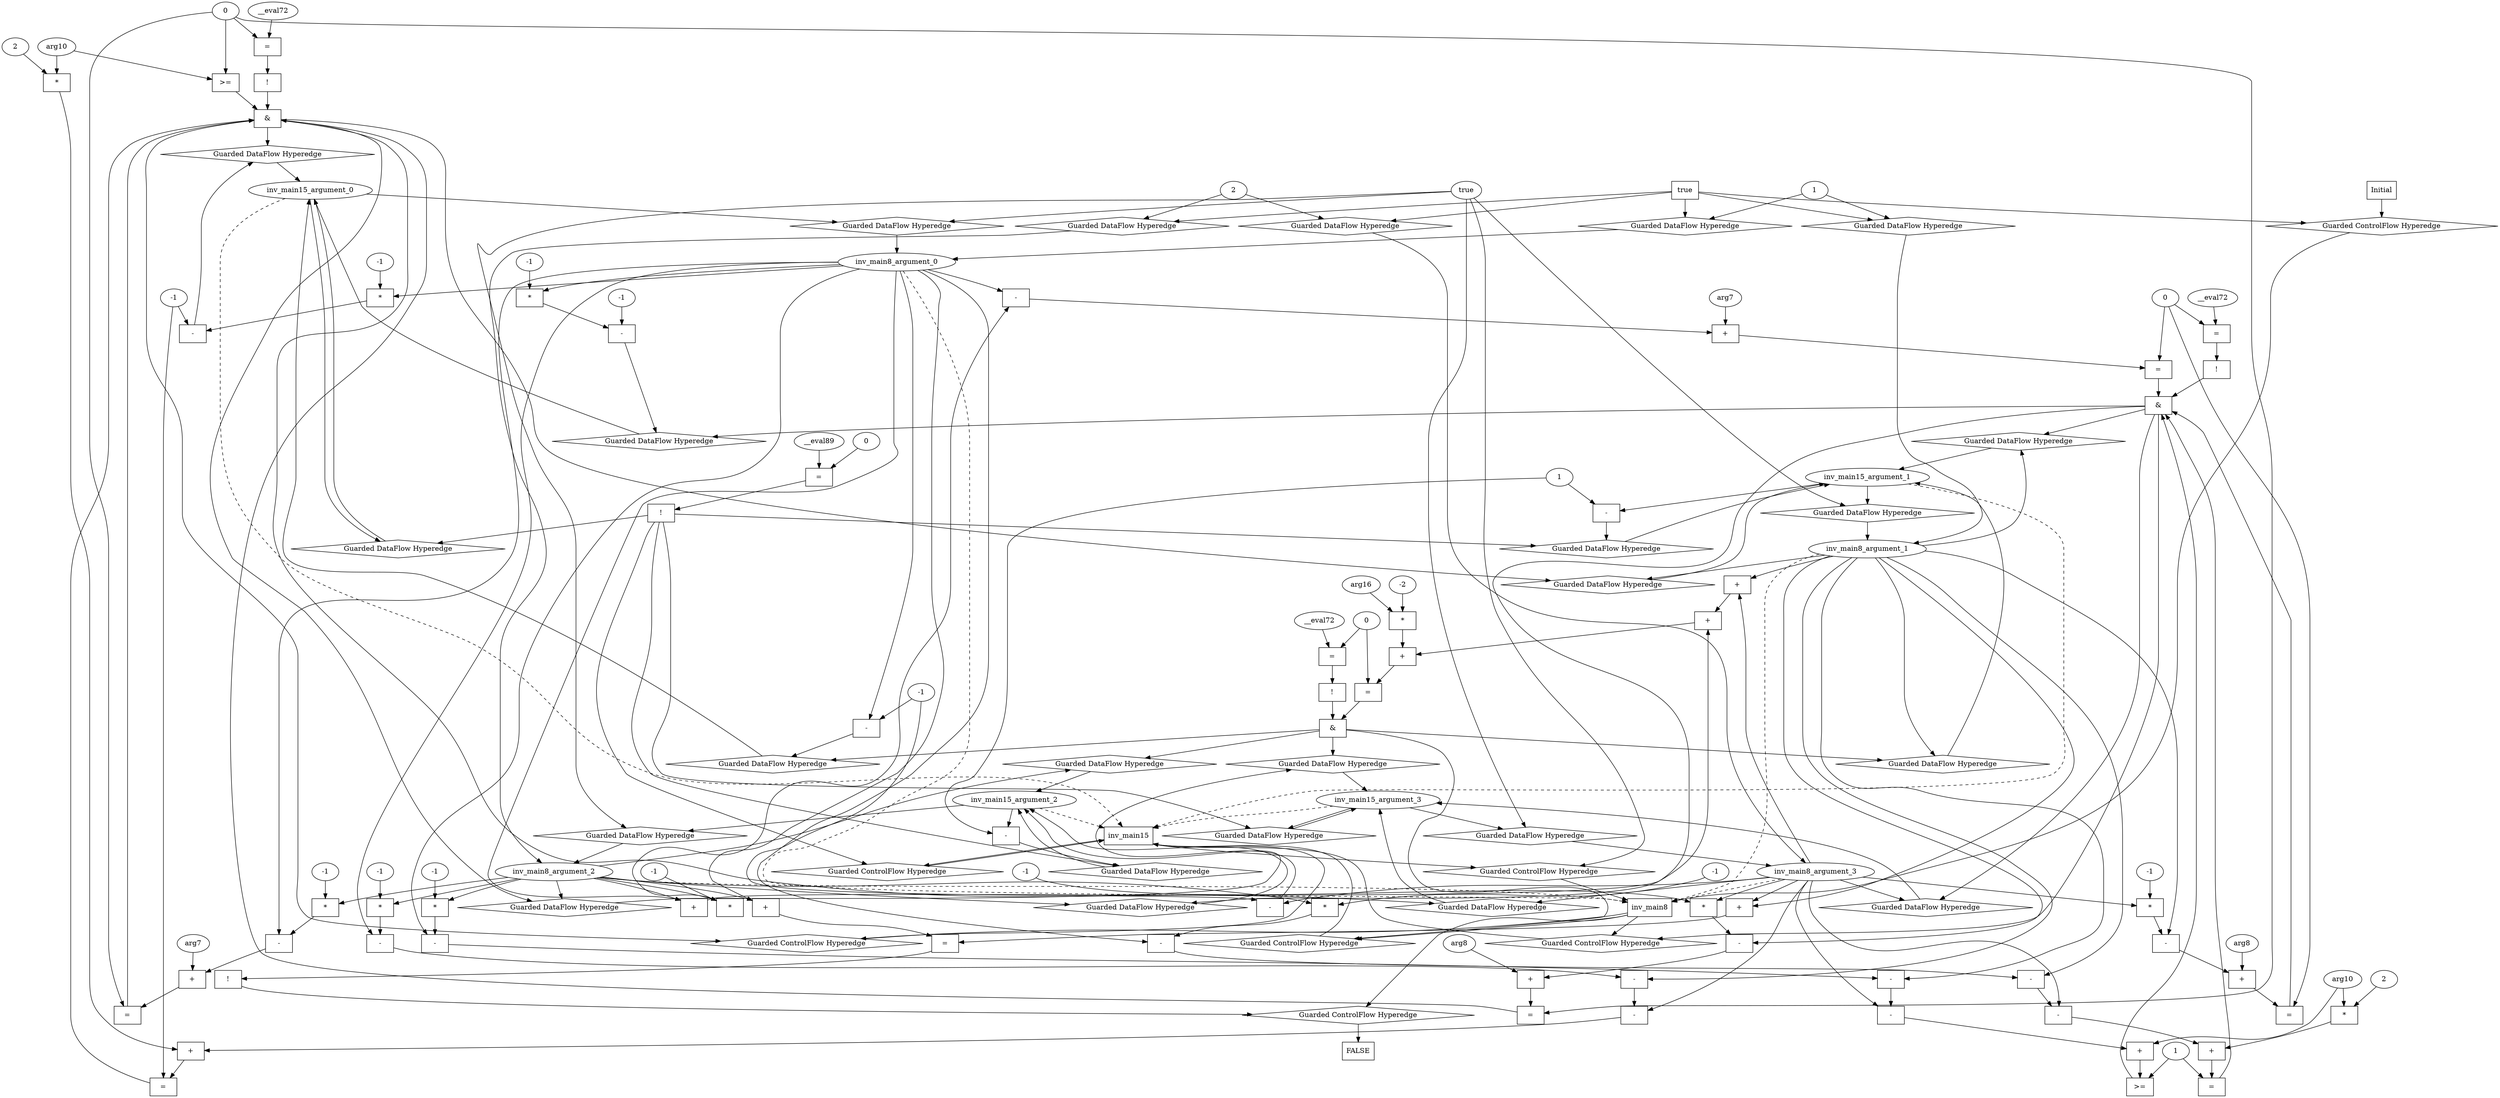 digraph dag {
inv_main15 [label="inv_main15" shape="rect"];
inv_main8 [label="inv_main8" shape="rect"];
FALSE [label="FALSE" shape="rect"];
Initial [label="Initial" shape="rect"];
ControlFowHyperEdge_0 [label="Guarded ControlFlow Hyperedge" shape="diamond"];
Initial -> ControlFowHyperEdge_0[label=""]
ControlFowHyperEdge_0 -> inv_main8[label=""]
ControlFowHyperEdge_1 [label="Guarded ControlFlow Hyperedge" shape="diamond"];
inv_main8 -> ControlFowHyperEdge_1[label=""]
ControlFowHyperEdge_1 -> inv_main15[label=""]
ControlFowHyperEdge_2 [label="Guarded ControlFlow Hyperedge" shape="diamond"];
inv_main8 -> ControlFowHyperEdge_2[label=""]
ControlFowHyperEdge_2 -> inv_main15[label=""]
ControlFowHyperEdge_3 [label="Guarded ControlFlow Hyperedge" shape="diamond"];
inv_main8 -> ControlFowHyperEdge_3[label=""]
ControlFowHyperEdge_3 -> inv_main15[label=""]
ControlFowHyperEdge_4 [label="Guarded ControlFlow Hyperedge" shape="diamond"];
inv_main15 -> ControlFowHyperEdge_4[label=""]
ControlFowHyperEdge_4 -> inv_main8[label=""]
ControlFowHyperEdge_5 [label="Guarded ControlFlow Hyperedge" shape="diamond"];
inv_main15 -> ControlFowHyperEdge_5[label=""]
ControlFowHyperEdge_5 -> inv_main15[label=""]
ControlFowHyperEdge_6 [label="Guarded ControlFlow Hyperedge" shape="diamond"];
inv_main8 -> ControlFowHyperEdge_6[label=""]
ControlFowHyperEdge_6 -> FALSE[label=""]
inv_main8_argument_0 [label="inv_main8_argument_0" shape="oval"];
inv_main8_argument_0 -> inv_main8[label="" style="dashed"]
inv_main8_argument_1 [label="inv_main8_argument_1" shape="oval"];
inv_main8_argument_1 -> inv_main8[label="" style="dashed"]
inv_main8_argument_2 [label="inv_main8_argument_2" shape="oval"];
inv_main8_argument_2 -> inv_main8[label="" style="dashed"]
inv_main8_argument_3 [label="inv_main8_argument_3" shape="oval"];
inv_main8_argument_3 -> inv_main8[label="" style="dashed"]
inv_main15_argument_0 [label="inv_main15_argument_0" shape="oval"];
inv_main15_argument_0 -> inv_main15[label="" style="dashed"]
inv_main15_argument_1 [label="inv_main15_argument_1" shape="oval"];
inv_main15_argument_1 -> inv_main15[label="" style="dashed"]
inv_main15_argument_2 [label="inv_main15_argument_2" shape="oval"];
inv_main15_argument_2 -> inv_main15[label="" style="dashed"]
inv_main15_argument_3 [label="inv_main15_argument_3" shape="oval"];
inv_main15_argument_3 -> inv_main15[label="" style="dashed"]

true_0 [label="true" shape="rect"];
true_0->ControlFowHyperEdge_0 [label=""];
xxxinv_main8___Initial_0xxxdataFlow_0_node_0 [label="1"];

xxxinv_main8___Initial_0xxxdataFlow_0_node_0->DataFowHyperEdge_0_inv_main8_argument_0 [label=""];

xxxinv_main8___Initial_0xxxdataFlow_0_node_0->DataFowHyperEdge_0_inv_main8_argument_1 [label=""];
xxxinv_main8___Initial_0xxxdataFlow2_node_0 [label="2"];

xxxinv_main8___Initial_0xxxdataFlow2_node_0->DataFowHyperEdge_0_inv_main8_argument_2 [label=""];

xxxinv_main8___Initial_0xxxdataFlow2_node_0->DataFowHyperEdge_0_inv_main8_argument_3 [label=""];
xxxinv_main15___inv_main8_1xxx_and [label="&" shape="rect"];
xxxinv_main15___inv_main8_1xxxguard3_node_0 [label="=" shape="rect"];
xxxinv_main15___inv_main8_1xxxguard3_node_1 [label="+" shape="rect"];
xxxinv_main15___inv_main8_1xxxguard3_node_2 [label="arg7"];
xxxinv_main15___inv_main8_1xxxguard3_node_3 [label="-" shape="rect"];
xxxinv_main15___inv_main8_1xxxguard3_node_4 [label="*" shape="rect"];
xxxinv_main15___inv_main8_1xxxguard3_node_5 [label="-1"];
xxxinv_main15___inv_main8_1xxxguard3_node_1->xxxinv_main15___inv_main8_1xxxguard3_node_0
xxxinv_main15___inv_main8_1xxxguard_0_node_2->xxxinv_main15___inv_main8_1xxxguard3_node_0
xxxinv_main15___inv_main8_1xxxguard3_node_2->xxxinv_main15___inv_main8_1xxxguard3_node_1
xxxinv_main15___inv_main8_1xxxguard3_node_3->xxxinv_main15___inv_main8_1xxxguard3_node_1
xxxinv_main15___inv_main8_1xxxguard3_node_4->xxxinv_main15___inv_main8_1xxxguard3_node_3
inv_main8_argument_0->xxxinv_main15___inv_main8_1xxxguard3_node_3
xxxinv_main15___inv_main8_1xxxguard3_node_5->xxxinv_main15___inv_main8_1xxxguard3_node_4
inv_main8_argument_2->xxxinv_main15___inv_main8_1xxxguard3_node_4

xxxinv_main15___inv_main8_1xxxguard3_node_0->xxxinv_main15___inv_main8_1xxx_and [label=""];
xxxinv_main15___inv_main8_1xxxguard2_node_0 [label="=" shape="rect"];
xxxinv_main15___inv_main8_1xxxguard2_node_1 [label="+" shape="rect"];
xxxinv_main15___inv_main8_1xxxguard2_node_2 [label="arg8"];
xxxinv_main15___inv_main8_1xxxguard2_node_3 [label="-" shape="rect"];
xxxinv_main15___inv_main8_1xxxguard2_node_4 [label="*" shape="rect"];
xxxinv_main15___inv_main8_1xxxguard2_node_5 [label="-1"];
xxxinv_main15___inv_main8_1xxxguard2_node_1->xxxinv_main15___inv_main8_1xxxguard2_node_0
xxxinv_main15___inv_main8_1xxxguard_0_node_2->xxxinv_main15___inv_main8_1xxxguard2_node_0
xxxinv_main15___inv_main8_1xxxguard2_node_2->xxxinv_main15___inv_main8_1xxxguard2_node_1
xxxinv_main15___inv_main8_1xxxguard2_node_3->xxxinv_main15___inv_main8_1xxxguard2_node_1
xxxinv_main15___inv_main8_1xxxguard2_node_4->xxxinv_main15___inv_main8_1xxxguard2_node_3
inv_main8_argument_1->xxxinv_main15___inv_main8_1xxxguard2_node_3
xxxinv_main15___inv_main8_1xxxguard2_node_5->xxxinv_main15___inv_main8_1xxxguard2_node_4
inv_main8_argument_3->xxxinv_main15___inv_main8_1xxxguard2_node_4

xxxinv_main15___inv_main8_1xxxguard2_node_0->xxxinv_main15___inv_main8_1xxx_and [label=""];
xxxinv_main15___inv_main8_1xxxguard4_node_0 [label="=" shape="rect"];
xxxinv_main15___inv_main8_1xxxguard4_node_1 [label="+" shape="rect"];
xxxinv_main15___inv_main8_1xxxguard4_node_2 [label="*" shape="rect"];
xxxinv_main15___inv_main8_1xxxguard4_node_3 [label="2"];
xxxinv_main15___inv_main8_1xxxguard4_node_5 [label="-" shape="rect"];
xxxinv_main15___inv_main8_1xxxguard4_node_6 [label="-" shape="rect"];
xxxinv_main15___inv_main8_1xxxguard4_node_7 [label="-" shape="rect"];
xxxinv_main15___inv_main8_1xxxguard4_node_8 [label="*" shape="rect"];
xxxinv_main15___inv_main8_1xxxguard4_node_9 [label="-1"];
xxxinv_main15___inv_main8_1xxxguard4_node_1->xxxinv_main15___inv_main8_1xxxguard4_node_0
xxxinv_main15___inv_main8_1xxxdataFlow_0_node_1->xxxinv_main15___inv_main8_1xxxguard4_node_0
xxxinv_main15___inv_main8_1xxxguard4_node_2->xxxinv_main15___inv_main8_1xxxguard4_node_1
xxxinv_main15___inv_main8_1xxxguard4_node_5->xxxinv_main15___inv_main8_1xxxguard4_node_1
xxxinv_main15___inv_main8_1xxxguard4_node_3->xxxinv_main15___inv_main8_1xxxguard4_node_2
xxxinv_main15___inv_main8_1xxxguard_0_node_1->xxxinv_main15___inv_main8_1xxxguard4_node_2
xxxinv_main15___inv_main8_1xxxguard4_node_6->xxxinv_main15___inv_main8_1xxxguard4_node_5
inv_main8_argument_3->xxxinv_main15___inv_main8_1xxxguard4_node_5
xxxinv_main15___inv_main8_1xxxguard4_node_7->xxxinv_main15___inv_main8_1xxxguard4_node_6
inv_main8_argument_1->xxxinv_main15___inv_main8_1xxxguard4_node_6
xxxinv_main15___inv_main8_1xxxguard4_node_8->xxxinv_main15___inv_main8_1xxxguard4_node_7
inv_main8_argument_0->xxxinv_main15___inv_main8_1xxxguard4_node_7
xxxinv_main15___inv_main8_1xxxguard4_node_9->xxxinv_main15___inv_main8_1xxxguard4_node_8
inv_main8_argument_2->xxxinv_main15___inv_main8_1xxxguard4_node_8

xxxinv_main15___inv_main8_1xxxguard4_node_0->xxxinv_main15___inv_main8_1xxx_and [label=""];
xxxinv_main15___inv_main8_1xxxguard_0_node_0 [label=">=" shape="rect"];
xxxinv_main15___inv_main8_1xxxguard_0_node_1 [label="arg10"];
xxxinv_main15___inv_main8_1xxxguard_0_node_2 [label="0"];
xxxinv_main15___inv_main8_1xxxguard_0_node_1->xxxinv_main15___inv_main8_1xxxguard_0_node_0
xxxinv_main15___inv_main8_1xxxguard_0_node_2->xxxinv_main15___inv_main8_1xxxguard_0_node_0

xxxinv_main15___inv_main8_1xxxguard_0_node_0->xxxinv_main15___inv_main8_1xxx_and [label=""];
xxxinv_main15___inv_main8_1xxxguard1_node_0 [label="!" shape="rect"];
xxxinv_main15___inv_main8_1xxxguard1_node_1 [label="=" shape="rect"];
xxxinv_main15___inv_main8_1xxxguard1_node_2 [label="__eval72"];
xxxinv_main15___inv_main8_1xxxguard1_node_1->xxxinv_main15___inv_main8_1xxxguard1_node_0
xxxinv_main15___inv_main8_1xxxguard1_node_2->xxxinv_main15___inv_main8_1xxxguard1_node_1
xxxinv_main15___inv_main8_1xxxguard_0_node_2->xxxinv_main15___inv_main8_1xxxguard1_node_1

xxxinv_main15___inv_main8_1xxxguard1_node_0->xxxinv_main15___inv_main8_1xxx_and [label=""];
xxxinv_main15___inv_main8_1xxx_and->ControlFowHyperEdge_1 [label=""];
xxxinv_main15___inv_main8_1xxxdataFlow_0_node_0 [label="-" shape="rect"];
xxxinv_main15___inv_main8_1xxxdataFlow_0_node_1 [label="-1"];
xxxinv_main15___inv_main8_1xxxdataFlow_0_node_2 [label="*" shape="rect"];
xxxinv_main15___inv_main8_1xxxdataFlow_0_node_3 [label="-1"];
xxxinv_main15___inv_main8_1xxxdataFlow_0_node_1->xxxinv_main15___inv_main8_1xxxdataFlow_0_node_0
xxxinv_main15___inv_main8_1xxxdataFlow_0_node_2->xxxinv_main15___inv_main8_1xxxdataFlow_0_node_0
inv_main8_argument_0->xxxinv_main15___inv_main8_1xxxdataFlow_0_node_2
xxxinv_main15___inv_main8_1xxxdataFlow_0_node_3->xxxinv_main15___inv_main8_1xxxdataFlow_0_node_2

xxxinv_main15___inv_main8_1xxxdataFlow_0_node_0->DataFowHyperEdge_1_inv_main15_argument_0 [label=""];
xxxinv_main15___inv_main8_2xxx_and [label="&" shape="rect"];
xxxinv_main15___inv_main8_2xxxguard1_node_0 [label="!" shape="rect"];
xxxinv_main15___inv_main8_2xxxguard1_node_1 [label="=" shape="rect"];
xxxinv_main15___inv_main8_2xxxguard1_node_2 [label="__eval72"];
xxxinv_main15___inv_main8_2xxxguard1_node_3 [label="0"];
xxxinv_main15___inv_main8_2xxxguard1_node_1->xxxinv_main15___inv_main8_2xxxguard1_node_0
xxxinv_main15___inv_main8_2xxxguard1_node_2->xxxinv_main15___inv_main8_2xxxguard1_node_1
xxxinv_main15___inv_main8_2xxxguard1_node_3->xxxinv_main15___inv_main8_2xxxguard1_node_1

xxxinv_main15___inv_main8_2xxxguard1_node_0->xxxinv_main15___inv_main8_2xxx_and [label=""];
xxxinv_main15___inv_main8_2xxxguard3_node_0 [label="=" shape="rect"];
xxxinv_main15___inv_main8_2xxxguard3_node_1 [label="+" shape="rect"];
xxxinv_main15___inv_main8_2xxxguard3_node_2 [label="arg7"];
xxxinv_main15___inv_main8_2xxxguard3_node_3 [label="-" shape="rect"];
xxxinv_main15___inv_main8_2xxxguard3_node_4 [label="*" shape="rect"];
xxxinv_main15___inv_main8_2xxxguard3_node_5 [label="-1"];
xxxinv_main15___inv_main8_2xxxguard3_node_1->xxxinv_main15___inv_main8_2xxxguard3_node_0
xxxinv_main15___inv_main8_2xxxguard1_node_3->xxxinv_main15___inv_main8_2xxxguard3_node_0
xxxinv_main15___inv_main8_2xxxguard3_node_2->xxxinv_main15___inv_main8_2xxxguard3_node_1
xxxinv_main15___inv_main8_2xxxguard3_node_3->xxxinv_main15___inv_main8_2xxxguard3_node_1
xxxinv_main15___inv_main8_2xxxguard3_node_4->xxxinv_main15___inv_main8_2xxxguard3_node_3
inv_main8_argument_0->xxxinv_main15___inv_main8_2xxxguard3_node_3
xxxinv_main15___inv_main8_2xxxguard3_node_5->xxxinv_main15___inv_main8_2xxxguard3_node_4
inv_main8_argument_2->xxxinv_main15___inv_main8_2xxxguard3_node_4

xxxinv_main15___inv_main8_2xxxguard3_node_0->xxxinv_main15___inv_main8_2xxx_and [label=""];
xxxinv_main15___inv_main8_2xxxguard_0_node_0 [label=">=" shape="rect"];
xxxinv_main15___inv_main8_2xxxguard_0_node_1 [label="+" shape="rect"];
xxxinv_main15___inv_main8_2xxxguard_0_node_2 [label="arg10"];
xxxinv_main15___inv_main8_2xxxguard_0_node_3 [label="-" shape="rect"];
xxxinv_main15___inv_main8_2xxxguard_0_node_4 [label="-" shape="rect"];
xxxinv_main15___inv_main8_2xxxguard_0_node_5 [label="-" shape="rect"];
xxxinv_main15___inv_main8_2xxxguard_0_node_6 [label="*" shape="rect"];
xxxinv_main15___inv_main8_2xxxguard_0_node_7 [label="-1"];
xxxinv_main15___inv_main8_2xxxguard_0_node_12 [label="1"];
xxxinv_main15___inv_main8_2xxxguard_0_node_1->xxxinv_main15___inv_main8_2xxxguard_0_node_0
xxxinv_main15___inv_main8_2xxxguard_0_node_12->xxxinv_main15___inv_main8_2xxxguard_0_node_0
xxxinv_main15___inv_main8_2xxxguard_0_node_2->xxxinv_main15___inv_main8_2xxxguard_0_node_1
xxxinv_main15___inv_main8_2xxxguard_0_node_3->xxxinv_main15___inv_main8_2xxxguard_0_node_1
xxxinv_main15___inv_main8_2xxxguard_0_node_4->xxxinv_main15___inv_main8_2xxxguard_0_node_3
inv_main8_argument_3->xxxinv_main15___inv_main8_2xxxguard_0_node_3
xxxinv_main15___inv_main8_2xxxguard_0_node_5->xxxinv_main15___inv_main8_2xxxguard_0_node_4
inv_main8_argument_1->xxxinv_main15___inv_main8_2xxxguard_0_node_4
xxxinv_main15___inv_main8_2xxxguard_0_node_6->xxxinv_main15___inv_main8_2xxxguard_0_node_5
inv_main8_argument_0->xxxinv_main15___inv_main8_2xxxguard_0_node_5
xxxinv_main15___inv_main8_2xxxguard_0_node_7->xxxinv_main15___inv_main8_2xxxguard_0_node_6
inv_main8_argument_2->xxxinv_main15___inv_main8_2xxxguard_0_node_6

xxxinv_main15___inv_main8_2xxxguard_0_node_0->xxxinv_main15___inv_main8_2xxx_and [label=""];
xxxinv_main15___inv_main8_2xxxguard2_node_0 [label="=" shape="rect"];
xxxinv_main15___inv_main8_2xxxguard2_node_1 [label="+" shape="rect"];
xxxinv_main15___inv_main8_2xxxguard2_node_2 [label="arg8"];
xxxinv_main15___inv_main8_2xxxguard2_node_3 [label="-" shape="rect"];
xxxinv_main15___inv_main8_2xxxguard2_node_4 [label="*" shape="rect"];
xxxinv_main15___inv_main8_2xxxguard2_node_5 [label="-1"];
xxxinv_main15___inv_main8_2xxxguard2_node_1->xxxinv_main15___inv_main8_2xxxguard2_node_0
xxxinv_main15___inv_main8_2xxxguard1_node_3->xxxinv_main15___inv_main8_2xxxguard2_node_0
xxxinv_main15___inv_main8_2xxxguard2_node_2->xxxinv_main15___inv_main8_2xxxguard2_node_1
xxxinv_main15___inv_main8_2xxxguard2_node_3->xxxinv_main15___inv_main8_2xxxguard2_node_1
xxxinv_main15___inv_main8_2xxxguard2_node_4->xxxinv_main15___inv_main8_2xxxguard2_node_3
inv_main8_argument_1->xxxinv_main15___inv_main8_2xxxguard2_node_3
xxxinv_main15___inv_main8_2xxxguard2_node_5->xxxinv_main15___inv_main8_2xxxguard2_node_4
inv_main8_argument_3->xxxinv_main15___inv_main8_2xxxguard2_node_4

xxxinv_main15___inv_main8_2xxxguard2_node_0->xxxinv_main15___inv_main8_2xxx_and [label=""];
xxxinv_main15___inv_main8_2xxxguard4_node_0 [label="=" shape="rect"];
xxxinv_main15___inv_main8_2xxxguard4_node_1 [label="+" shape="rect"];
xxxinv_main15___inv_main8_2xxxguard4_node_2 [label="*" shape="rect"];
xxxinv_main15___inv_main8_2xxxguard4_node_3 [label="2"];
xxxinv_main15___inv_main8_2xxxguard4_node_5 [label="-" shape="rect"];
xxxinv_main15___inv_main8_2xxxguard4_node_6 [label="-" shape="rect"];
xxxinv_main15___inv_main8_2xxxguard4_node_7 [label="-" shape="rect"];
xxxinv_main15___inv_main8_2xxxguard4_node_8 [label="*" shape="rect"];
xxxinv_main15___inv_main8_2xxxguard4_node_9 [label="-1"];
xxxinv_main15___inv_main8_2xxxguard4_node_1->xxxinv_main15___inv_main8_2xxxguard4_node_0
xxxinv_main15___inv_main8_2xxxguard_0_node_12->xxxinv_main15___inv_main8_2xxxguard4_node_0
xxxinv_main15___inv_main8_2xxxguard4_node_2->xxxinv_main15___inv_main8_2xxxguard4_node_1
xxxinv_main15___inv_main8_2xxxguard4_node_5->xxxinv_main15___inv_main8_2xxxguard4_node_1
xxxinv_main15___inv_main8_2xxxguard4_node_3->xxxinv_main15___inv_main8_2xxxguard4_node_2
xxxinv_main15___inv_main8_2xxxguard_0_node_2->xxxinv_main15___inv_main8_2xxxguard4_node_2
xxxinv_main15___inv_main8_2xxxguard4_node_6->xxxinv_main15___inv_main8_2xxxguard4_node_5
inv_main8_argument_3->xxxinv_main15___inv_main8_2xxxguard4_node_5
xxxinv_main15___inv_main8_2xxxguard4_node_7->xxxinv_main15___inv_main8_2xxxguard4_node_6
inv_main8_argument_1->xxxinv_main15___inv_main8_2xxxguard4_node_6
xxxinv_main15___inv_main8_2xxxguard4_node_8->xxxinv_main15___inv_main8_2xxxguard4_node_7
inv_main8_argument_0->xxxinv_main15___inv_main8_2xxxguard4_node_7
xxxinv_main15___inv_main8_2xxxguard4_node_9->xxxinv_main15___inv_main8_2xxxguard4_node_8
inv_main8_argument_2->xxxinv_main15___inv_main8_2xxxguard4_node_8

xxxinv_main15___inv_main8_2xxxguard4_node_0->xxxinv_main15___inv_main8_2xxx_and [label=""];
xxxinv_main15___inv_main8_2xxx_and->ControlFowHyperEdge_2 [label=""];
xxxinv_main15___inv_main8_2xxxdataFlow_0_node_0 [label="-" shape="rect"];
xxxinv_main15___inv_main8_2xxxdataFlow_0_node_1 [label="-1"];
xxxinv_main15___inv_main8_2xxxdataFlow_0_node_2 [label="*" shape="rect"];
xxxinv_main15___inv_main8_2xxxdataFlow_0_node_3 [label="-1"];
xxxinv_main15___inv_main8_2xxxdataFlow_0_node_1->xxxinv_main15___inv_main8_2xxxdataFlow_0_node_0
xxxinv_main15___inv_main8_2xxxdataFlow_0_node_2->xxxinv_main15___inv_main8_2xxxdataFlow_0_node_0
inv_main8_argument_0->xxxinv_main15___inv_main8_2xxxdataFlow_0_node_2
xxxinv_main15___inv_main8_2xxxdataFlow_0_node_3->xxxinv_main15___inv_main8_2xxxdataFlow_0_node_2

xxxinv_main15___inv_main8_2xxxdataFlow_0_node_0->DataFowHyperEdge_2_inv_main15_argument_0 [label=""];
xxxinv_main15___inv_main8_3xxx_and [label="&" shape="rect"];
xxxinv_main15___inv_main8_3xxxguard_0_node_0 [label="=" shape="rect"];
xxxinv_main15___inv_main8_3xxxguard_0_node_1 [label="+" shape="rect"];
xxxinv_main15___inv_main8_3xxxguard_0_node_2 [label="+" shape="rect"];
xxxinv_main15___inv_main8_3xxxguard_0_node_3 [label="+" shape="rect"];
xxxinv_main15___inv_main8_3xxxguard_0_node_6 [label="+" shape="rect"];
xxxinv_main15___inv_main8_3xxxguard_0_node_9 [label="*" shape="rect"];
xxxinv_main15___inv_main8_3xxxguard_0_node_10 [label="-2"];
xxxinv_main15___inv_main8_3xxxguard_0_node_11 [label="arg16"];
xxxinv_main15___inv_main8_3xxxguard_0_node_12 [label="0"];
xxxinv_main15___inv_main8_3xxxguard_0_node_1->xxxinv_main15___inv_main8_3xxxguard_0_node_0
xxxinv_main15___inv_main8_3xxxguard_0_node_12->xxxinv_main15___inv_main8_3xxxguard_0_node_0
xxxinv_main15___inv_main8_3xxxguard_0_node_2->xxxinv_main15___inv_main8_3xxxguard_0_node_1
xxxinv_main15___inv_main8_3xxxguard_0_node_9->xxxinv_main15___inv_main8_3xxxguard_0_node_1
xxxinv_main15___inv_main8_3xxxguard_0_node_3->xxxinv_main15___inv_main8_3xxxguard_0_node_2
xxxinv_main15___inv_main8_3xxxguard_0_node_6->xxxinv_main15___inv_main8_3xxxguard_0_node_2
inv_main8_argument_0->xxxinv_main15___inv_main8_3xxxguard_0_node_3
inv_main8_argument_2->xxxinv_main15___inv_main8_3xxxguard_0_node_3
inv_main8_argument_1->xxxinv_main15___inv_main8_3xxxguard_0_node_6
inv_main8_argument_3->xxxinv_main15___inv_main8_3xxxguard_0_node_6
xxxinv_main15___inv_main8_3xxxguard_0_node_11->xxxinv_main15___inv_main8_3xxxguard_0_node_9
xxxinv_main15___inv_main8_3xxxguard_0_node_10->xxxinv_main15___inv_main8_3xxxguard_0_node_9

xxxinv_main15___inv_main8_3xxxguard_0_node_0->xxxinv_main15___inv_main8_3xxx_and [label=""];
xxxinv_main15___inv_main8_3xxxguard1_node_0 [label="!" shape="rect"];
xxxinv_main15___inv_main8_3xxxguard1_node_1 [label="=" shape="rect"];
xxxinv_main15___inv_main8_3xxxguard1_node_2 [label="__eval72"];
xxxinv_main15___inv_main8_3xxxguard1_node_1->xxxinv_main15___inv_main8_3xxxguard1_node_0
xxxinv_main15___inv_main8_3xxxguard1_node_2->xxxinv_main15___inv_main8_3xxxguard1_node_1
xxxinv_main15___inv_main8_3xxxguard_0_node_12->xxxinv_main15___inv_main8_3xxxguard1_node_1

xxxinv_main15___inv_main8_3xxxguard1_node_0->xxxinv_main15___inv_main8_3xxx_and [label=""];
xxxinv_main15___inv_main8_3xxx_and->ControlFowHyperEdge_3 [label=""];
xxxinv_main15___inv_main8_3xxxdataFlow_0_node_0 [label="-" shape="rect"];
xxxinv_main15___inv_main8_3xxxdataFlow_0_node_2 [label="-1"];
inv_main8_argument_0->xxxinv_main15___inv_main8_3xxxdataFlow_0_node_0
xxxinv_main15___inv_main8_3xxxdataFlow_0_node_2->xxxinv_main15___inv_main8_3xxxdataFlow_0_node_0

xxxinv_main15___inv_main8_3xxxdataFlow_0_node_0->DataFowHyperEdge_3_inv_main15_argument_0 [label=""];
xxxinv_main15___inv_main8_3xxxdataFlow1_node_0 [label="-" shape="rect"];
inv_main8_argument_3->xxxinv_main15___inv_main8_3xxxdataFlow1_node_0
xxxinv_main15___inv_main8_3xxxdataFlow_0_node_2->xxxinv_main15___inv_main8_3xxxdataFlow1_node_0

xxxinv_main15___inv_main8_3xxxdataFlow1_node_0->DataFowHyperEdge_3_inv_main15_argument_3 [label=""];
xxxinv_main8___inv_main15_4xxxguard_0_node_0 [label="true"];

xxxinv_main8___inv_main15_4xxxguard_0_node_0->ControlFowHyperEdge_4 [label=""];
xxxinv_main15___inv_main15_5xxxguard_0_node_0 [label="!" shape="rect"];
xxxinv_main15___inv_main15_5xxxguard_0_node_1 [label="=" shape="rect"];
xxxinv_main15___inv_main15_5xxxguard_0_node_2 [label="__eval89"];
xxxinv_main15___inv_main15_5xxxguard_0_node_3 [label="0"];
xxxinv_main15___inv_main15_5xxxguard_0_node_1->xxxinv_main15___inv_main15_5xxxguard_0_node_0
xxxinv_main15___inv_main15_5xxxguard_0_node_2->xxxinv_main15___inv_main15_5xxxguard_0_node_1
xxxinv_main15___inv_main15_5xxxguard_0_node_3->xxxinv_main15___inv_main15_5xxxguard_0_node_1

xxxinv_main15___inv_main15_5xxxguard_0_node_0->ControlFowHyperEdge_5 [label=""];
xxxinv_main15___inv_main15_5xxxdataFlow_0_node_0 [label="-" shape="rect"];
xxxinv_main15___inv_main15_5xxxdataFlow_0_node_2 [label="1"];
inv_main15_argument_1->xxxinv_main15___inv_main15_5xxxdataFlow_0_node_0
xxxinv_main15___inv_main15_5xxxdataFlow_0_node_2->xxxinv_main15___inv_main15_5xxxdataFlow_0_node_0

xxxinv_main15___inv_main15_5xxxdataFlow_0_node_0->DataFowHyperEdge_5_inv_main15_argument_1 [label=""];
xxxinv_main15___inv_main15_5xxxdataFlow1_node_0 [label="-" shape="rect"];
inv_main15_argument_2->xxxinv_main15___inv_main15_5xxxdataFlow1_node_0
xxxinv_main15___inv_main15_5xxxdataFlow_0_node_2->xxxinv_main15___inv_main15_5xxxdataFlow1_node_0

xxxinv_main15___inv_main15_5xxxdataFlow1_node_0->DataFowHyperEdge_5_inv_main15_argument_2 [label=""];
xxxFALSE___inv_main8_6xxxguard_0_node_0 [label="!" shape="rect"];
xxxFALSE___inv_main8_6xxxguard_0_node_1 [label="=" shape="rect"];
xxxFALSE___inv_main8_6xxxguard_0_node_2 [label="+" shape="rect"];
xxxFALSE___inv_main8_6xxxguard_0_node_5 [label="+" shape="rect"];
xxxFALSE___inv_main8_6xxxguard_0_node_1->xxxFALSE___inv_main8_6xxxguard_0_node_0
xxxFALSE___inv_main8_6xxxguard_0_node_2->xxxFALSE___inv_main8_6xxxguard_0_node_1
xxxFALSE___inv_main8_6xxxguard_0_node_5->xxxFALSE___inv_main8_6xxxguard_0_node_1
inv_main8_argument_0->xxxFALSE___inv_main8_6xxxguard_0_node_2
inv_main8_argument_2->xxxFALSE___inv_main8_6xxxguard_0_node_2
inv_main8_argument_1->xxxFALSE___inv_main8_6xxxguard_0_node_5
inv_main8_argument_3->xxxFALSE___inv_main8_6xxxguard_0_node_5

xxxFALSE___inv_main8_6xxxguard_0_node_0->ControlFowHyperEdge_6 [label=""];
DataFowHyperEdge_0_inv_main8_argument_0 [label="Guarded DataFlow Hyperedge" shape="diamond"];
DataFowHyperEdge_0_inv_main8_argument_0 -> inv_main8_argument_0[label=""]
true_0->DataFowHyperEdge_0_inv_main8_argument_0 [label=""];
DataFowHyperEdge_0_inv_main8_argument_1 [label="Guarded DataFlow Hyperedge" shape="diamond"];
DataFowHyperEdge_0_inv_main8_argument_1 -> inv_main8_argument_1[label=""]
true_0->DataFowHyperEdge_0_inv_main8_argument_1 [label=""];
DataFowHyperEdge_0_inv_main8_argument_2 [label="Guarded DataFlow Hyperedge" shape="diamond"];
DataFowHyperEdge_0_inv_main8_argument_2 -> inv_main8_argument_2[label=""]
true_0->DataFowHyperEdge_0_inv_main8_argument_2 [label=""];
DataFowHyperEdge_0_inv_main8_argument_3 [label="Guarded DataFlow Hyperedge" shape="diamond"];
DataFowHyperEdge_0_inv_main8_argument_3 -> inv_main8_argument_3[label=""]
true_0->DataFowHyperEdge_0_inv_main8_argument_3 [label=""];
DataFowHyperEdge_1_inv_main15_argument_0 [label="Guarded DataFlow Hyperedge" shape="diamond"];
DataFowHyperEdge_1_inv_main15_argument_0 -> inv_main15_argument_0[label=""]
xxxinv_main15___inv_main8_1xxx_and -> DataFowHyperEdge_1_inv_main15_argument_0[label=""]
DataFowHyperEdge_1_inv_main15_argument_1 [label="Guarded DataFlow Hyperedge" shape="diamond"];
DataFowHyperEdge_1_inv_main15_argument_1 -> inv_main15_argument_1[label=""]
xxxinv_main15___inv_main8_1xxx_and -> DataFowHyperEdge_1_inv_main15_argument_1[label=""]
DataFowHyperEdge_1_inv_main15_argument_2 [label="Guarded DataFlow Hyperedge" shape="diamond"];
DataFowHyperEdge_1_inv_main15_argument_2 -> inv_main15_argument_2[label=""]
xxxinv_main15___inv_main8_1xxx_and -> DataFowHyperEdge_1_inv_main15_argument_2[label=""]
DataFowHyperEdge_1_inv_main15_argument_3 [label="Guarded DataFlow Hyperedge" shape="diamond"];
DataFowHyperEdge_1_inv_main15_argument_3 -> inv_main15_argument_3[label=""]
xxxinv_main15___inv_main8_1xxx_and -> DataFowHyperEdge_1_inv_main15_argument_3[label=""]
DataFowHyperEdge_2_inv_main15_argument_0 [label="Guarded DataFlow Hyperedge" shape="diamond"];
DataFowHyperEdge_2_inv_main15_argument_0 -> inv_main15_argument_0[label=""]
xxxinv_main15___inv_main8_2xxx_and -> DataFowHyperEdge_2_inv_main15_argument_0[label=""]
DataFowHyperEdge_2_inv_main15_argument_1 [label="Guarded DataFlow Hyperedge" shape="diamond"];
DataFowHyperEdge_2_inv_main15_argument_1 -> inv_main15_argument_1[label=""]
xxxinv_main15___inv_main8_2xxx_and -> DataFowHyperEdge_2_inv_main15_argument_1[label=""]
DataFowHyperEdge_2_inv_main15_argument_2 [label="Guarded DataFlow Hyperedge" shape="diamond"];
DataFowHyperEdge_2_inv_main15_argument_2 -> inv_main15_argument_2[label=""]
xxxinv_main15___inv_main8_2xxx_and -> DataFowHyperEdge_2_inv_main15_argument_2[label=""]
DataFowHyperEdge_2_inv_main15_argument_3 [label="Guarded DataFlow Hyperedge" shape="diamond"];
DataFowHyperEdge_2_inv_main15_argument_3 -> inv_main15_argument_3[label=""]
xxxinv_main15___inv_main8_2xxx_and -> DataFowHyperEdge_2_inv_main15_argument_3[label=""]
DataFowHyperEdge_3_inv_main15_argument_0 [label="Guarded DataFlow Hyperedge" shape="diamond"];
DataFowHyperEdge_3_inv_main15_argument_0 -> inv_main15_argument_0[label=""]
xxxinv_main15___inv_main8_3xxx_and -> DataFowHyperEdge_3_inv_main15_argument_0[label=""]
DataFowHyperEdge_3_inv_main15_argument_1 [label="Guarded DataFlow Hyperedge" shape="diamond"];
DataFowHyperEdge_3_inv_main15_argument_1 -> inv_main15_argument_1[label=""]
xxxinv_main15___inv_main8_3xxx_and -> DataFowHyperEdge_3_inv_main15_argument_1[label=""]
DataFowHyperEdge_3_inv_main15_argument_2 [label="Guarded DataFlow Hyperedge" shape="diamond"];
DataFowHyperEdge_3_inv_main15_argument_2 -> inv_main15_argument_2[label=""]
xxxinv_main15___inv_main8_3xxx_and -> DataFowHyperEdge_3_inv_main15_argument_2[label=""]
DataFowHyperEdge_3_inv_main15_argument_3 [label="Guarded DataFlow Hyperedge" shape="diamond"];
DataFowHyperEdge_3_inv_main15_argument_3 -> inv_main15_argument_3[label=""]
xxxinv_main15___inv_main8_3xxx_and -> DataFowHyperEdge_3_inv_main15_argument_3[label=""]
DataFowHyperEdge_4_inv_main8_argument_0 [label="Guarded DataFlow Hyperedge" shape="diamond"];
DataFowHyperEdge_4_inv_main8_argument_0 -> inv_main8_argument_0[label=""]
xxxinv_main8___inv_main15_4xxxguard_0_node_0 -> DataFowHyperEdge_4_inv_main8_argument_0[label=""]
DataFowHyperEdge_4_inv_main8_argument_1 [label="Guarded DataFlow Hyperedge" shape="diamond"];
DataFowHyperEdge_4_inv_main8_argument_1 -> inv_main8_argument_1[label=""]
xxxinv_main8___inv_main15_4xxxguard_0_node_0 -> DataFowHyperEdge_4_inv_main8_argument_1[label=""]
DataFowHyperEdge_4_inv_main8_argument_2 [label="Guarded DataFlow Hyperedge" shape="diamond"];
DataFowHyperEdge_4_inv_main8_argument_2 -> inv_main8_argument_2[label=""]
xxxinv_main8___inv_main15_4xxxguard_0_node_0 -> DataFowHyperEdge_4_inv_main8_argument_2[label=""]
DataFowHyperEdge_4_inv_main8_argument_3 [label="Guarded DataFlow Hyperedge" shape="diamond"];
DataFowHyperEdge_4_inv_main8_argument_3 -> inv_main8_argument_3[label=""]
xxxinv_main8___inv_main15_4xxxguard_0_node_0 -> DataFowHyperEdge_4_inv_main8_argument_3[label=""]
DataFowHyperEdge_5_inv_main15_argument_0 [label="Guarded DataFlow Hyperedge" shape="diamond"];
DataFowHyperEdge_5_inv_main15_argument_0 -> inv_main15_argument_0[label=""]
xxxinv_main15___inv_main15_5xxxguard_0_node_0 -> DataFowHyperEdge_5_inv_main15_argument_0[label=""]
DataFowHyperEdge_5_inv_main15_argument_1 [label="Guarded DataFlow Hyperedge" shape="diamond"];
DataFowHyperEdge_5_inv_main15_argument_1 -> inv_main15_argument_1[label=""]
xxxinv_main15___inv_main15_5xxxguard_0_node_0 -> DataFowHyperEdge_5_inv_main15_argument_1[label=""]
DataFowHyperEdge_5_inv_main15_argument_2 [label="Guarded DataFlow Hyperedge" shape="diamond"];
DataFowHyperEdge_5_inv_main15_argument_2 -> inv_main15_argument_2[label=""]
xxxinv_main15___inv_main15_5xxxguard_0_node_0 -> DataFowHyperEdge_5_inv_main15_argument_2[label=""]
DataFowHyperEdge_5_inv_main15_argument_3 [label="Guarded DataFlow Hyperedge" shape="diamond"];
DataFowHyperEdge_5_inv_main15_argument_3 -> inv_main15_argument_3[label=""]
xxxinv_main15___inv_main15_5xxxguard_0_node_0 -> DataFowHyperEdge_5_inv_main15_argument_3[label=""]
inv_main8_argument_1 -> DataFowHyperEdge_1_inv_main15_argument_1[label=""]
inv_main8_argument_2 -> DataFowHyperEdge_1_inv_main15_argument_2[label=""]
inv_main8_argument_3 -> DataFowHyperEdge_1_inv_main15_argument_3[label=""]
inv_main8_argument_1 -> DataFowHyperEdge_2_inv_main15_argument_1[label=""]
inv_main8_argument_2 -> DataFowHyperEdge_2_inv_main15_argument_2[label=""]
inv_main8_argument_3 -> DataFowHyperEdge_2_inv_main15_argument_3[label=""]
inv_main8_argument_1 -> DataFowHyperEdge_3_inv_main15_argument_1[label=""]
inv_main8_argument_2 -> DataFowHyperEdge_3_inv_main15_argument_2[label=""]
inv_main15_argument_0 -> DataFowHyperEdge_4_inv_main8_argument_0[label=""]
inv_main15_argument_1 -> DataFowHyperEdge_4_inv_main8_argument_1[label=""]
inv_main15_argument_2 -> DataFowHyperEdge_4_inv_main8_argument_2[label=""]
inv_main15_argument_3 -> DataFowHyperEdge_4_inv_main8_argument_3[label=""]
inv_main15_argument_0 -> DataFowHyperEdge_5_inv_main15_argument_0[label=""]
inv_main15_argument_3 -> DataFowHyperEdge_5_inv_main15_argument_3[label=""]
}
